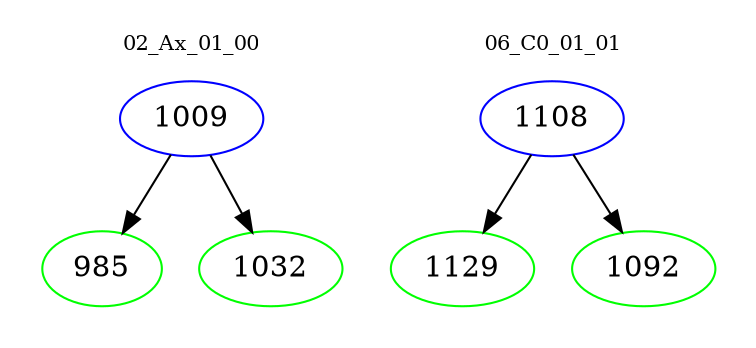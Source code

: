 digraph{
subgraph cluster_0 {
color = white
label = "02_Ax_01_00";
fontsize=10;
T0_1009 [label="1009", color="blue"]
T0_1009 -> T0_985 [color="black"]
T0_985 [label="985", color="green"]
T0_1009 -> T0_1032 [color="black"]
T0_1032 [label="1032", color="green"]
}
subgraph cluster_1 {
color = white
label = "06_C0_01_01";
fontsize=10;
T1_1108 [label="1108", color="blue"]
T1_1108 -> T1_1129 [color="black"]
T1_1129 [label="1129", color="green"]
T1_1108 -> T1_1092 [color="black"]
T1_1092 [label="1092", color="green"]
}
}
